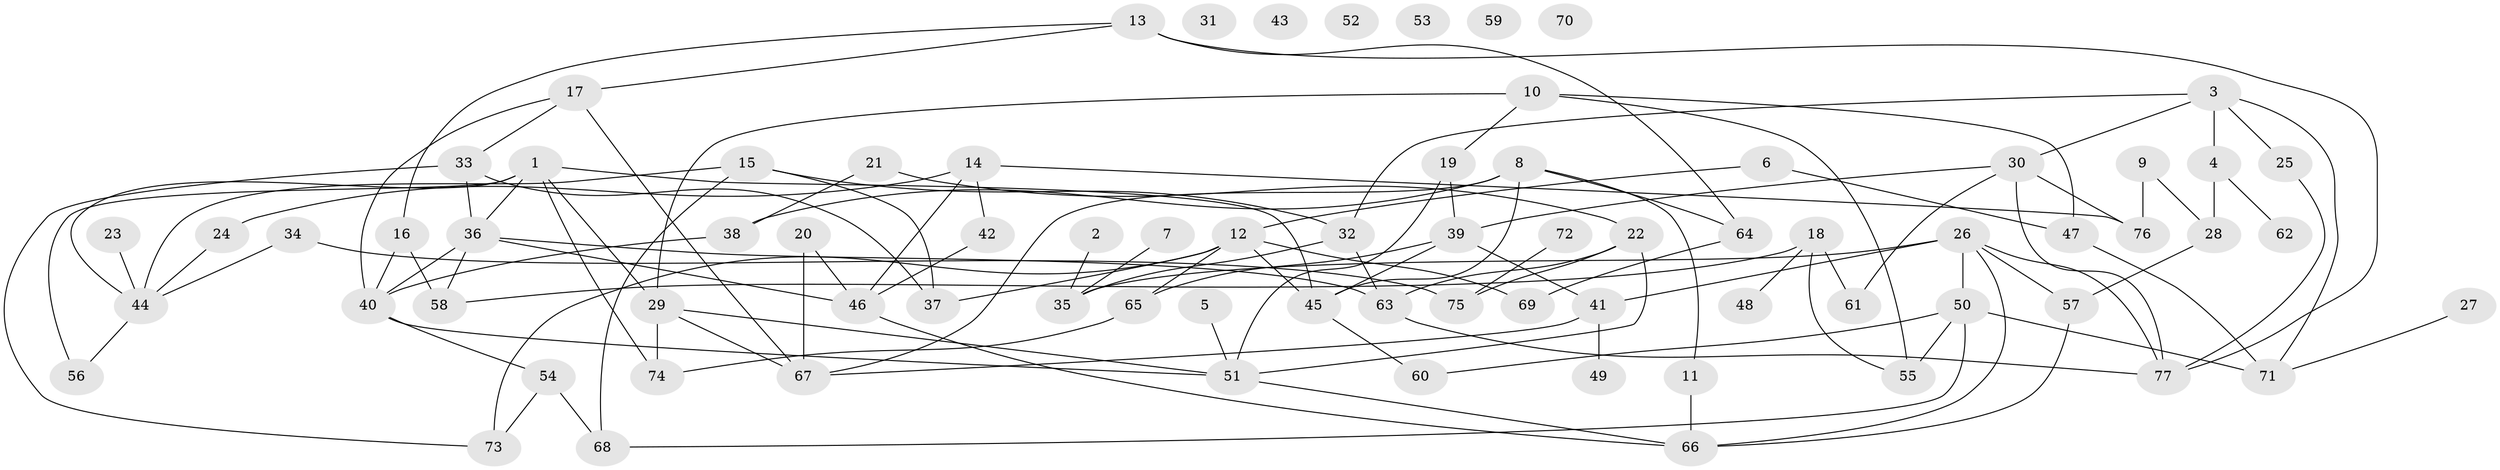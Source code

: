 // coarse degree distribution, {4: 0.11538461538461539, 5: 0.23076923076923078, 6: 0.07692307692307693, 9: 0.038461538461538464, 2: 0.07692307692307693, 8: 0.038461538461538464, 10: 0.038461538461538464, 1: 0.07692307692307693, 11: 0.038461538461538464, 3: 0.23076923076923078, 12: 0.038461538461538464}
// Generated by graph-tools (version 1.1) at 2025/48/03/04/25 22:48:32]
// undirected, 77 vertices, 119 edges
graph export_dot {
  node [color=gray90,style=filled];
  1;
  2;
  3;
  4;
  5;
  6;
  7;
  8;
  9;
  10;
  11;
  12;
  13;
  14;
  15;
  16;
  17;
  18;
  19;
  20;
  21;
  22;
  23;
  24;
  25;
  26;
  27;
  28;
  29;
  30;
  31;
  32;
  33;
  34;
  35;
  36;
  37;
  38;
  39;
  40;
  41;
  42;
  43;
  44;
  45;
  46;
  47;
  48;
  49;
  50;
  51;
  52;
  53;
  54;
  55;
  56;
  57;
  58;
  59;
  60;
  61;
  62;
  63;
  64;
  65;
  66;
  67;
  68;
  69;
  70;
  71;
  72;
  73;
  74;
  75;
  76;
  77;
  1 -- 29;
  1 -- 36;
  1 -- 44;
  1 -- 45;
  1 -- 56;
  1 -- 74;
  2 -- 35;
  3 -- 4;
  3 -- 25;
  3 -- 30;
  3 -- 32;
  3 -- 71;
  4 -- 28;
  4 -- 62;
  5 -- 51;
  6 -- 12;
  6 -- 47;
  7 -- 35;
  8 -- 11;
  8 -- 38;
  8 -- 45;
  8 -- 64;
  8 -- 67;
  9 -- 28;
  9 -- 76;
  10 -- 19;
  10 -- 29;
  10 -- 47;
  10 -- 55;
  11 -- 66;
  12 -- 37;
  12 -- 45;
  12 -- 65;
  12 -- 69;
  12 -- 73;
  13 -- 16;
  13 -- 17;
  13 -- 64;
  13 -- 77;
  14 -- 24;
  14 -- 42;
  14 -- 46;
  14 -- 76;
  15 -- 32;
  15 -- 37;
  15 -- 44;
  15 -- 68;
  16 -- 40;
  16 -- 58;
  17 -- 33;
  17 -- 40;
  17 -- 67;
  18 -- 48;
  18 -- 55;
  18 -- 58;
  18 -- 61;
  19 -- 39;
  19 -- 51;
  20 -- 46;
  20 -- 67;
  21 -- 22;
  21 -- 38;
  22 -- 51;
  22 -- 63;
  22 -- 75;
  23 -- 44;
  24 -- 44;
  25 -- 77;
  26 -- 35;
  26 -- 41;
  26 -- 50;
  26 -- 57;
  26 -- 66;
  26 -- 77;
  27 -- 71;
  28 -- 57;
  29 -- 51;
  29 -- 67;
  29 -- 74;
  30 -- 39;
  30 -- 61;
  30 -- 76;
  30 -- 77;
  32 -- 35;
  32 -- 63;
  33 -- 36;
  33 -- 37;
  33 -- 73;
  34 -- 44;
  34 -- 75;
  36 -- 40;
  36 -- 46;
  36 -- 58;
  36 -- 63;
  38 -- 40;
  39 -- 41;
  39 -- 45;
  39 -- 65;
  40 -- 51;
  40 -- 54;
  41 -- 49;
  41 -- 67;
  42 -- 46;
  44 -- 56;
  45 -- 60;
  46 -- 66;
  47 -- 71;
  50 -- 55;
  50 -- 60;
  50 -- 68;
  50 -- 71;
  51 -- 66;
  54 -- 68;
  54 -- 73;
  57 -- 66;
  63 -- 77;
  64 -- 69;
  65 -- 74;
  72 -- 75;
}
